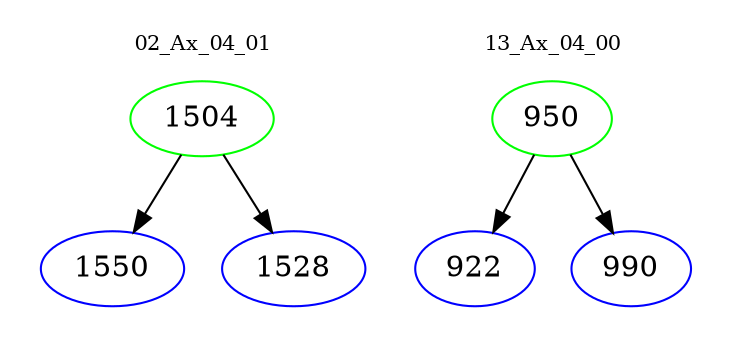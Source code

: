 digraph{
subgraph cluster_0 {
color = white
label = "02_Ax_04_01";
fontsize=10;
T0_1504 [label="1504", color="green"]
T0_1504 -> T0_1550 [color="black"]
T0_1550 [label="1550", color="blue"]
T0_1504 -> T0_1528 [color="black"]
T0_1528 [label="1528", color="blue"]
}
subgraph cluster_1 {
color = white
label = "13_Ax_04_00";
fontsize=10;
T1_950 [label="950", color="green"]
T1_950 -> T1_922 [color="black"]
T1_922 [label="922", color="blue"]
T1_950 -> T1_990 [color="black"]
T1_990 [label="990", color="blue"]
}
}
